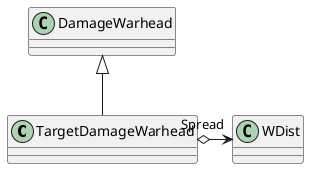 @startuml
class TargetDamageWarhead {
}
DamageWarhead <|-- TargetDamageWarhead
TargetDamageWarhead o-> "Spread" WDist
@enduml
